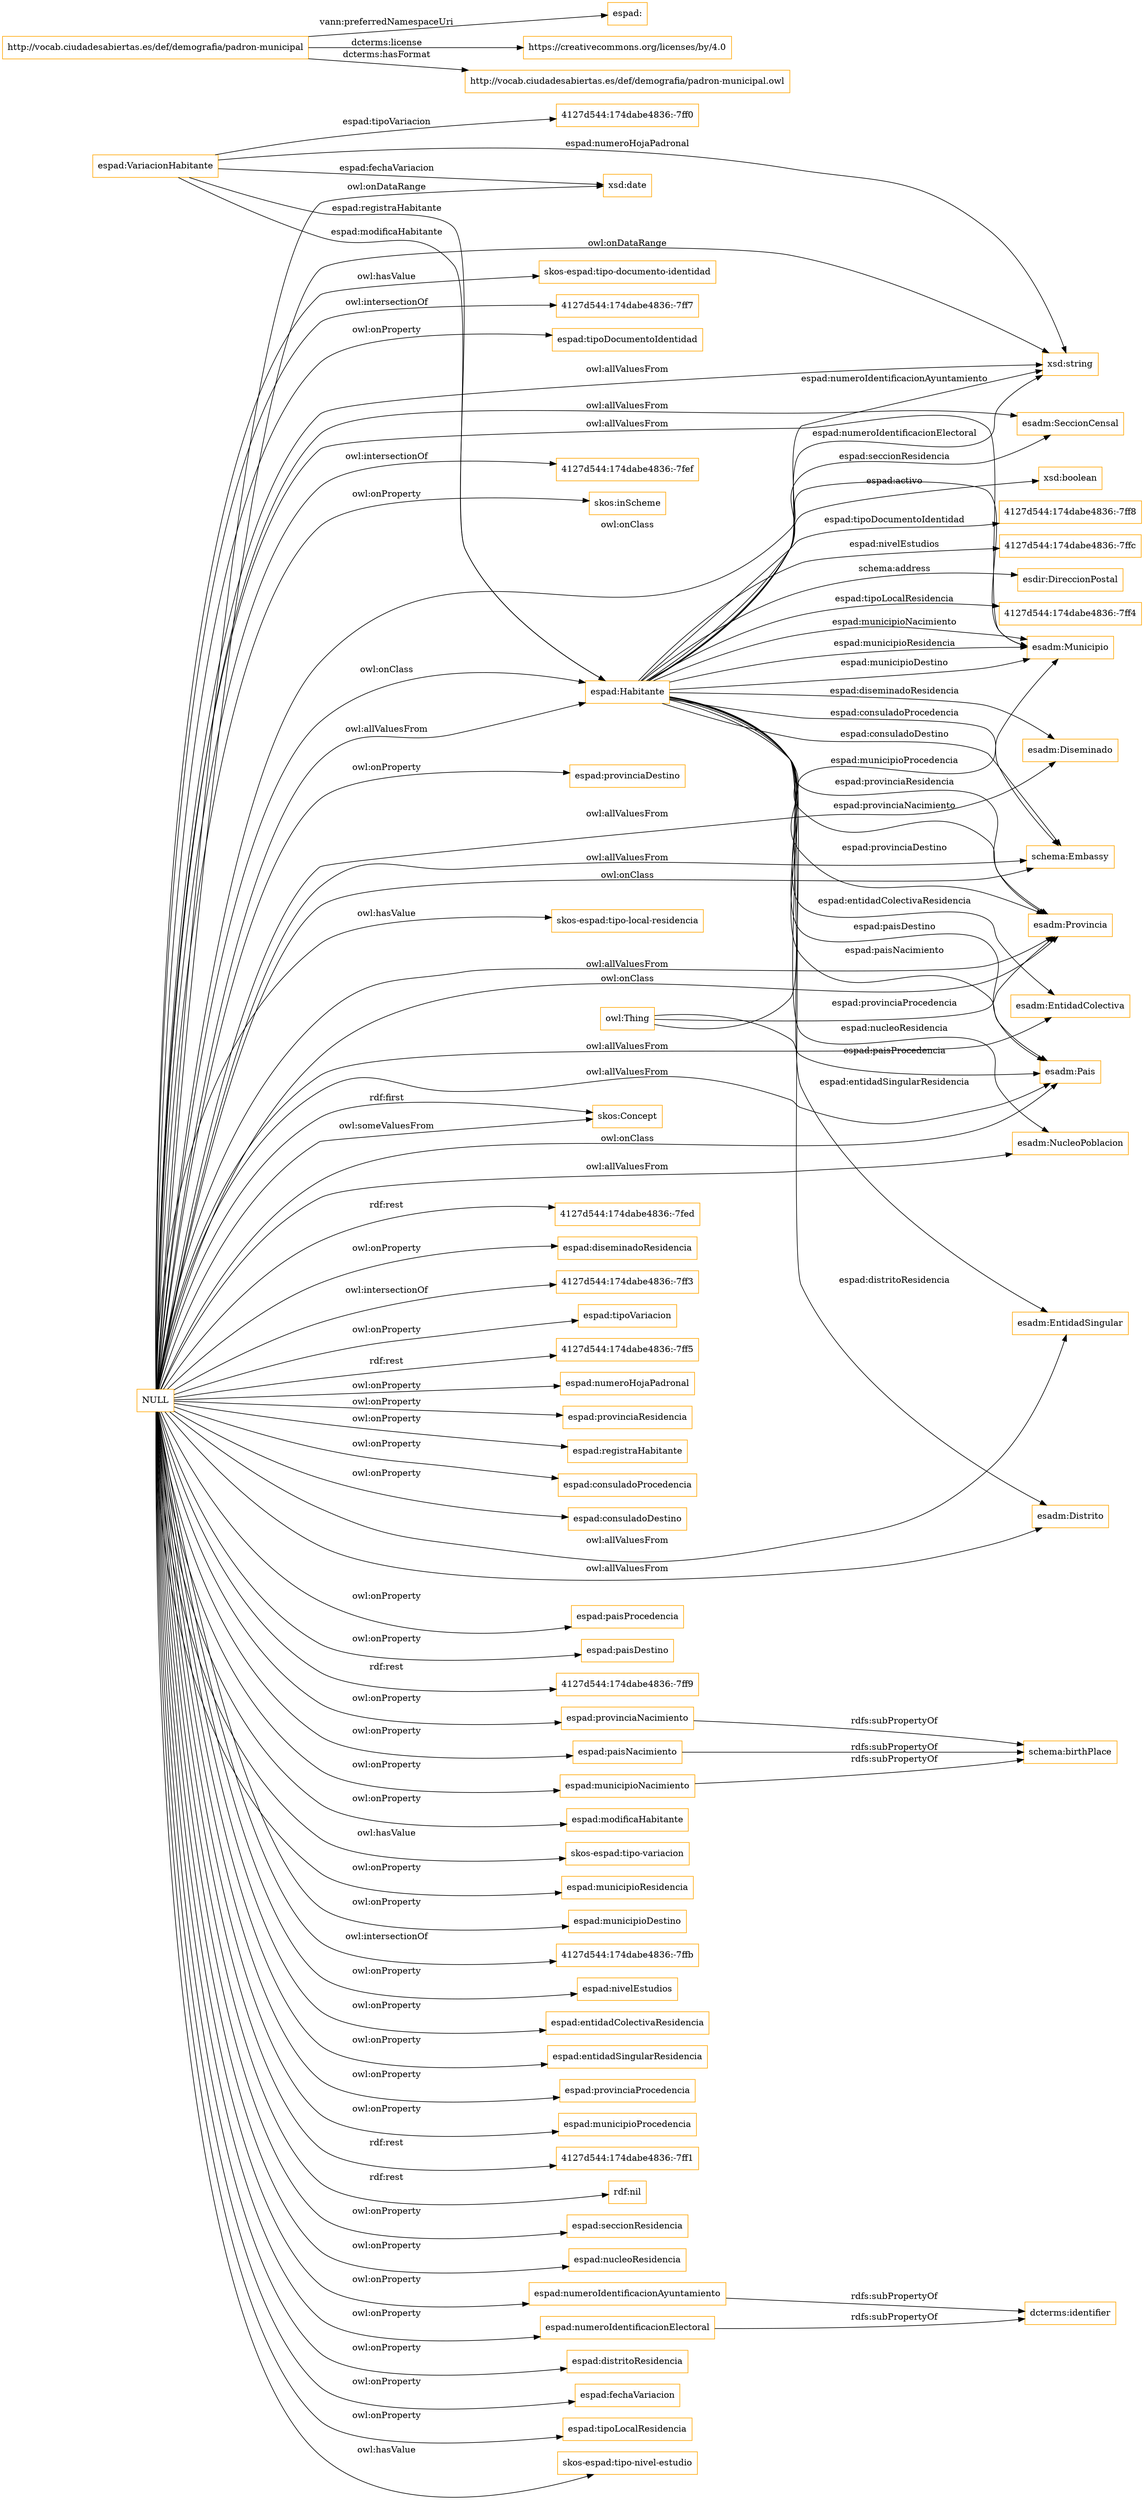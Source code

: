 digraph ar2dtool_diagram { 
rankdir=LR;
size="1501"
node [shape = rectangle, color="orange"]; "espad:Habitante" "esdir:DireccionPostal" "4127d544:174dabe4836:-7ff4" "schema:Embassy" "esadm:SeccionCensal" "espad:VariacionHabitante" "4127d544:174dabe4836:-7ff0" "esadm:Pais" "esadm:NucleoPoblacion" "esadm:EntidadSingular" "4127d544:174dabe4836:-7ff8" "esadm:Distrito" "skos:Concept" "esadm:Municipio" "esadm:Diseminado" "esadm:Provincia" "esadm:EntidadColectiva" "4127d544:174dabe4836:-7ffc" ; /*classes style*/
	"NULL" -> "4127d544:174dabe4836:-7fed" [ label = "rdf:rest" ];
	"NULL" -> "esadm:Municipio" [ label = "owl:allValuesFrom" ];
	"NULL" -> "schema:Embassy" [ label = "owl:onClass" ];
	"NULL" -> "espad:diseminadoResidencia" [ label = "owl:onProperty" ];
	"NULL" -> "4127d544:174dabe4836:-7ff3" [ label = "owl:intersectionOf" ];
	"NULL" -> "esadm:Pais" [ label = "owl:allValuesFrom" ];
	"NULL" -> "espad:tipoVariacion" [ label = "owl:onProperty" ];
	"NULL" -> "skos:Concept" [ label = "rdf:first" ];
	"NULL" -> "4127d544:174dabe4836:-7ff5" [ label = "rdf:rest" ];
	"NULL" -> "espad:Habitante" [ label = "owl:onClass" ];
	"NULL" -> "espad:numeroHojaPadronal" [ label = "owl:onProperty" ];
	"NULL" -> "espad:provinciaResidencia" [ label = "owl:onProperty" ];
	"NULL" -> "espad:registraHabitante" [ label = "owl:onProperty" ];
	"NULL" -> "espad:consuladoProcedencia" [ label = "owl:onProperty" ];
	"NULL" -> "xsd:string" [ label = "owl:allValuesFrom" ];
	"NULL" -> "4127d544:174dabe4836:-7ff9" [ label = "rdf:rest" ];
	"NULL" -> "espad:provinciaNacimiento" [ label = "owl:onProperty" ];
	"NULL" -> "espad:modificaHabitante" [ label = "owl:onProperty" ];
	"NULL" -> "skos-espad:tipo-variacion" [ label = "owl:hasValue" ];
	"NULL" -> "espad:municipioResidencia" [ label = "owl:onProperty" ];
	"NULL" -> "espad:municipioDestino" [ label = "owl:onProperty" ];
	"NULL" -> "4127d544:174dabe4836:-7ffb" [ label = "owl:intersectionOf" ];
	"NULL" -> "espad:nivelEstudios" [ label = "owl:onProperty" ];
	"NULL" -> "espad:entidadColectivaResidencia" [ label = "owl:onProperty" ];
	"NULL" -> "espad:entidadSingularResidencia" [ label = "owl:onProperty" ];
	"NULL" -> "esadm:SeccionCensal" [ label = "owl:allValuesFrom" ];
	"NULL" -> "espad:provinciaProcedencia" [ label = "owl:onProperty" ];
	"NULL" -> "esadm:Distrito" [ label = "owl:allValuesFrom" ];
	"NULL" -> "espad:paisNacimiento" [ label = "owl:onProperty" ];
	"NULL" -> "espad:municipioProcedencia" [ label = "owl:onProperty" ];
	"NULL" -> "xsd:date" [ label = "owl:onDataRange" ];
	"NULL" -> "4127d544:174dabe4836:-7ff1" [ label = "rdf:rest" ];
	"NULL" -> "rdf:nil" [ label = "rdf:rest" ];
	"NULL" -> "esadm:Provincia" [ label = "owl:onClass" ];
	"NULL" -> "espad:seccionResidencia" [ label = "owl:onProperty" ];
	"NULL" -> "espad:nucleoResidencia" [ label = "owl:onProperty" ];
	"NULL" -> "espad:numeroIdentificacionAyuntamiento" [ label = "owl:onProperty" ];
	"NULL" -> "espad:distritoResidencia" [ label = "owl:onProperty" ];
	"NULL" -> "espad:fechaVariacion" [ label = "owl:onProperty" ];
	"NULL" -> "espad:tipoLocalResidencia" [ label = "owl:onProperty" ];
	"NULL" -> "skos-espad:tipo-nivel-estudio" [ label = "owl:hasValue" ];
	"NULL" -> "espad:Habitante" [ label = "owl:allValuesFrom" ];
	"NULL" -> "skos-espad:tipo-documento-identidad" [ label = "owl:hasValue" ];
	"NULL" -> "4127d544:174dabe4836:-7ff7" [ label = "owl:intersectionOf" ];
	"NULL" -> "schema:Embassy" [ label = "owl:allValuesFrom" ];
	"NULL" -> "espad:tipoDocumentoIdentidad" [ label = "owl:onProperty" ];
	"NULL" -> "skos:Concept" [ label = "owl:someValuesFrom" ];
	"NULL" -> "esadm:Municipio" [ label = "owl:onClass" ];
	"NULL" -> "espad:municipioNacimiento" [ label = "owl:onProperty" ];
	"NULL" -> "espad:provinciaDestino" [ label = "owl:onProperty" ];
	"NULL" -> "esadm:EntidadColectiva" [ label = "owl:allValuesFrom" ];
	"NULL" -> "xsd:string" [ label = "owl:onDataRange" ];
	"NULL" -> "esadm:Provincia" [ label = "owl:allValuesFrom" ];
	"NULL" -> "espad:numeroIdentificacionElectoral" [ label = "owl:onProperty" ];
	"NULL" -> "skos-espad:tipo-local-residencia" [ label = "owl:hasValue" ];
	"NULL" -> "4127d544:174dabe4836:-7fef" [ label = "owl:intersectionOf" ];
	"NULL" -> "esadm:NucleoPoblacion" [ label = "owl:allValuesFrom" ];
	"NULL" -> "esadm:Pais" [ label = "owl:onClass" ];
	"NULL" -> "skos:inScheme" [ label = "owl:onProperty" ];
	"NULL" -> "esadm:Diseminado" [ label = "owl:allValuesFrom" ];
	"NULL" -> "espad:consuladoDestino" [ label = "owl:onProperty" ];
	"NULL" -> "espad:paisProcedencia" [ label = "owl:onProperty" ];
	"NULL" -> "esadm:EntidadSingular" [ label = "owl:allValuesFrom" ];
	"NULL" -> "espad:paisDestino" [ label = "owl:onProperty" ];
	"espad:municipioNacimiento" -> "schema:birthPlace" [ label = "rdfs:subPropertyOf" ];
	"espad:numeroIdentificacionElectoral" -> "dcterms:identifier" [ label = "rdfs:subPropertyOf" ];
	"espad:paisNacimiento" -> "schema:birthPlace" [ label = "rdfs:subPropertyOf" ];
	"espad:provinciaNacimiento" -> "schema:birthPlace" [ label = "rdfs:subPropertyOf" ];
	"espad:numeroIdentificacionAyuntamiento" -> "dcterms:identifier" [ label = "rdfs:subPropertyOf" ];
	"http://vocab.ciudadesabiertas.es/def/demografia/padron-municipal" -> "espad:" [ label = "vann:preferredNamespaceUri" ];
	"http://vocab.ciudadesabiertas.es/def/demografia/padron-municipal" -> "https://creativecommons.org/licenses/by/4.0" [ label = "dcterms:license" ];
	"http://vocab.ciudadesabiertas.es/def/demografia/padron-municipal" -> "http://vocab.ciudadesabiertas.es/def/demografia/padron-municipal.owl" [ label = "dcterms:hasFormat" ];
	"espad:Habitante" -> "schema:Embassy" [ label = "espad:consuladoDestino" ];
	"owl:Thing" -> "esadm:Provincia" [ label = "espad:provinciaProcedencia" ];
	"espad:VariacionHabitante" -> "espad:Habitante" [ label = "espad:modificaHabitante" ];
	"espad:Habitante" -> "esadm:Distrito" [ label = "espad:distritoResidencia" ];
	"espad:VariacionHabitante" -> "4127d544:174dabe4836:-7ff0" [ label = "espad:tipoVariacion" ];
	"espad:Habitante" -> "esadm:Diseminado" [ label = "espad:diseminadoResidencia" ];
	"espad:Habitante" -> "esadm:Provincia" [ label = "espad:provinciaNacimiento" ];
	"espad:Habitante" -> "xsd:boolean" [ label = "espad:activo" ];
	"espad:Habitante" -> "esadm:Pais" [ label = "espad:paisDestino" ];
	"espad:Habitante" -> "esadm:EntidadSingular" [ label = "espad:entidadSingularResidencia" ];
	"espad:Habitante" -> "esadm:Provincia" [ label = "espad:provinciaDestino" ];
	"espad:Habitante" -> "esdir:DireccionPostal" [ label = "schema:address" ];
	"espad:Habitante" -> "esadm:Municipio" [ label = "espad:municipioDestino" ];
	"espad:Habitante" -> "esadm:Pais" [ label = "espad:paisNacimiento" ];
	"espad:Habitante" -> "esadm:EntidadColectiva" [ label = "espad:entidadColectivaResidencia" ];
	"espad:Habitante" -> "4127d544:174dabe4836:-7ff8" [ label = "espad:tipoDocumentoIdentidad" ];
	"espad:Habitante" -> "esadm:Municipio" [ label = "espad:municipioNacimiento" ];
	"espad:Habitante" -> "esadm:Municipio" [ label = "espad:municipioResidencia" ];
	"espad:Habitante" -> "xsd:string" [ label = "espad:numeroIdentificacionAyuntamiento" ];
	"espad:Habitante" -> "4127d544:174dabe4836:-7ffc" [ label = "espad:nivelEstudios" ];
	"espad:Habitante" -> "esadm:SeccionCensal" [ label = "espad:seccionResidencia" ];
	"espad:Habitante" -> "schema:Embassy" [ label = "espad:consuladoProcedencia" ];
	"espad:VariacionHabitante" -> "espad:Habitante" [ label = "espad:registraHabitante" ];
	"owl:Thing" -> "esadm:Municipio" [ label = "espad:municipioProcedencia" ];
	"espad:Habitante" -> "4127d544:174dabe4836:-7ff4" [ label = "espad:tipoLocalResidencia" ];
	"espad:VariacionHabitante" -> "xsd:string" [ label = "espad:numeroHojaPadronal" ];
	"espad:Habitante" -> "xsd:string" [ label = "espad:numeroIdentificacionElectoral" ];
	"espad:VariacionHabitante" -> "xsd:date" [ label = "espad:fechaVariacion" ];
	"espad:Habitante" -> "esadm:Provincia" [ label = "espad:provinciaResidencia" ];
	"espad:Habitante" -> "esadm:NucleoPoblacion" [ label = "espad:nucleoResidencia" ];
	"owl:Thing" -> "esadm:Pais" [ label = "espad:paisProcedencia" ];

}
